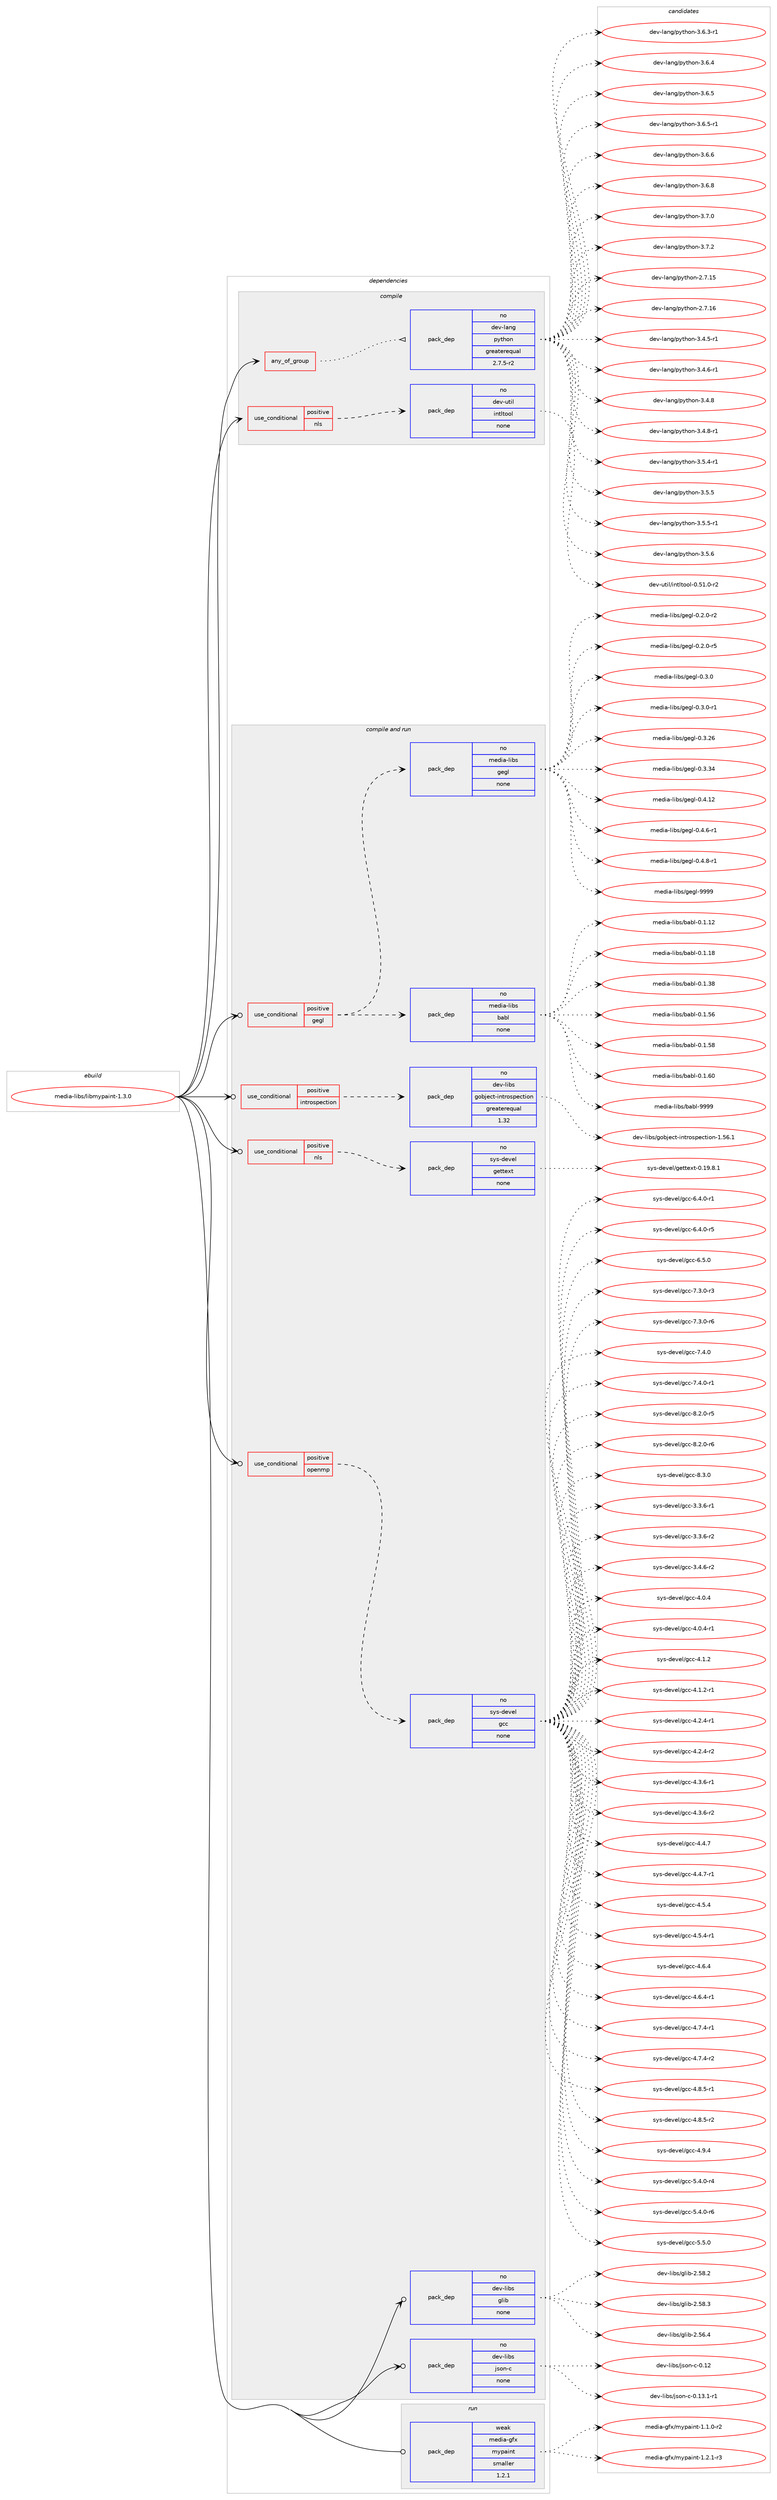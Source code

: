 digraph prolog {

# *************
# Graph options
# *************

newrank=true;
concentrate=true;
compound=true;
graph [rankdir=LR,fontname=Helvetica,fontsize=10,ranksep=1.5];#, ranksep=2.5, nodesep=0.2];
edge  [arrowhead=vee];
node  [fontname=Helvetica,fontsize=10];

# **********
# The ebuild
# **********

subgraph cluster_leftcol {
color=gray;
rank=same;
label=<<i>ebuild</i>>;
id [label="media-libs/libmypaint-1.3.0", color=red, width=4, href="../media-libs/libmypaint-1.3.0.svg"];
}

# ****************
# The dependencies
# ****************

subgraph cluster_midcol {
color=gray;
label=<<i>dependencies</i>>;
subgraph cluster_compile {
fillcolor="#eeeeee";
style=filled;
label=<<i>compile</i>>;
subgraph any25120 {
dependency1613242 [label=<<TABLE BORDER="0" CELLBORDER="1" CELLSPACING="0" CELLPADDING="4"><TR><TD CELLPADDING="10">any_of_group</TD></TR></TABLE>>, shape=none, color=red];subgraph pack1152888 {
dependency1613243 [label=<<TABLE BORDER="0" CELLBORDER="1" CELLSPACING="0" CELLPADDING="4" WIDTH="220"><TR><TD ROWSPAN="6" CELLPADDING="30">pack_dep</TD></TR><TR><TD WIDTH="110">no</TD></TR><TR><TD>dev-lang</TD></TR><TR><TD>python</TD></TR><TR><TD>greaterequal</TD></TR><TR><TD>2.7.5-r2</TD></TR></TABLE>>, shape=none, color=blue];
}
dependency1613242:e -> dependency1613243:w [weight=20,style="dotted",arrowhead="oinv"];
}
id:e -> dependency1613242:w [weight=20,style="solid",arrowhead="vee"];
subgraph cond434535 {
dependency1613244 [label=<<TABLE BORDER="0" CELLBORDER="1" CELLSPACING="0" CELLPADDING="4"><TR><TD ROWSPAN="3" CELLPADDING="10">use_conditional</TD></TR><TR><TD>positive</TD></TR><TR><TD>nls</TD></TR></TABLE>>, shape=none, color=red];
subgraph pack1152889 {
dependency1613245 [label=<<TABLE BORDER="0" CELLBORDER="1" CELLSPACING="0" CELLPADDING="4" WIDTH="220"><TR><TD ROWSPAN="6" CELLPADDING="30">pack_dep</TD></TR><TR><TD WIDTH="110">no</TD></TR><TR><TD>dev-util</TD></TR><TR><TD>intltool</TD></TR><TR><TD>none</TD></TR><TR><TD></TD></TR></TABLE>>, shape=none, color=blue];
}
dependency1613244:e -> dependency1613245:w [weight=20,style="dashed",arrowhead="vee"];
}
id:e -> dependency1613244:w [weight=20,style="solid",arrowhead="vee"];
}
subgraph cluster_compileandrun {
fillcolor="#eeeeee";
style=filled;
label=<<i>compile and run</i>>;
subgraph cond434536 {
dependency1613246 [label=<<TABLE BORDER="0" CELLBORDER="1" CELLSPACING="0" CELLPADDING="4"><TR><TD ROWSPAN="3" CELLPADDING="10">use_conditional</TD></TR><TR><TD>positive</TD></TR><TR><TD>gegl</TD></TR></TABLE>>, shape=none, color=red];
subgraph pack1152890 {
dependency1613247 [label=<<TABLE BORDER="0" CELLBORDER="1" CELLSPACING="0" CELLPADDING="4" WIDTH="220"><TR><TD ROWSPAN="6" CELLPADDING="30">pack_dep</TD></TR><TR><TD WIDTH="110">no</TD></TR><TR><TD>media-libs</TD></TR><TR><TD>babl</TD></TR><TR><TD>none</TD></TR><TR><TD></TD></TR></TABLE>>, shape=none, color=blue];
}
dependency1613246:e -> dependency1613247:w [weight=20,style="dashed",arrowhead="vee"];
subgraph pack1152891 {
dependency1613248 [label=<<TABLE BORDER="0" CELLBORDER="1" CELLSPACING="0" CELLPADDING="4" WIDTH="220"><TR><TD ROWSPAN="6" CELLPADDING="30">pack_dep</TD></TR><TR><TD WIDTH="110">no</TD></TR><TR><TD>media-libs</TD></TR><TR><TD>gegl</TD></TR><TR><TD>none</TD></TR><TR><TD></TD></TR></TABLE>>, shape=none, color=blue];
}
dependency1613246:e -> dependency1613248:w [weight=20,style="dashed",arrowhead="vee"];
}
id:e -> dependency1613246:w [weight=20,style="solid",arrowhead="odotvee"];
subgraph cond434537 {
dependency1613249 [label=<<TABLE BORDER="0" CELLBORDER="1" CELLSPACING="0" CELLPADDING="4"><TR><TD ROWSPAN="3" CELLPADDING="10">use_conditional</TD></TR><TR><TD>positive</TD></TR><TR><TD>introspection</TD></TR></TABLE>>, shape=none, color=red];
subgraph pack1152892 {
dependency1613250 [label=<<TABLE BORDER="0" CELLBORDER="1" CELLSPACING="0" CELLPADDING="4" WIDTH="220"><TR><TD ROWSPAN="6" CELLPADDING="30">pack_dep</TD></TR><TR><TD WIDTH="110">no</TD></TR><TR><TD>dev-libs</TD></TR><TR><TD>gobject-introspection</TD></TR><TR><TD>greaterequal</TD></TR><TR><TD>1.32</TD></TR></TABLE>>, shape=none, color=blue];
}
dependency1613249:e -> dependency1613250:w [weight=20,style="dashed",arrowhead="vee"];
}
id:e -> dependency1613249:w [weight=20,style="solid",arrowhead="odotvee"];
subgraph cond434538 {
dependency1613251 [label=<<TABLE BORDER="0" CELLBORDER="1" CELLSPACING="0" CELLPADDING="4"><TR><TD ROWSPAN="3" CELLPADDING="10">use_conditional</TD></TR><TR><TD>positive</TD></TR><TR><TD>nls</TD></TR></TABLE>>, shape=none, color=red];
subgraph pack1152893 {
dependency1613252 [label=<<TABLE BORDER="0" CELLBORDER="1" CELLSPACING="0" CELLPADDING="4" WIDTH="220"><TR><TD ROWSPAN="6" CELLPADDING="30">pack_dep</TD></TR><TR><TD WIDTH="110">no</TD></TR><TR><TD>sys-devel</TD></TR><TR><TD>gettext</TD></TR><TR><TD>none</TD></TR><TR><TD></TD></TR></TABLE>>, shape=none, color=blue];
}
dependency1613251:e -> dependency1613252:w [weight=20,style="dashed",arrowhead="vee"];
}
id:e -> dependency1613251:w [weight=20,style="solid",arrowhead="odotvee"];
subgraph cond434539 {
dependency1613253 [label=<<TABLE BORDER="0" CELLBORDER="1" CELLSPACING="0" CELLPADDING="4"><TR><TD ROWSPAN="3" CELLPADDING="10">use_conditional</TD></TR><TR><TD>positive</TD></TR><TR><TD>openmp</TD></TR></TABLE>>, shape=none, color=red];
subgraph pack1152894 {
dependency1613254 [label=<<TABLE BORDER="0" CELLBORDER="1" CELLSPACING="0" CELLPADDING="4" WIDTH="220"><TR><TD ROWSPAN="6" CELLPADDING="30">pack_dep</TD></TR><TR><TD WIDTH="110">no</TD></TR><TR><TD>sys-devel</TD></TR><TR><TD>gcc</TD></TR><TR><TD>none</TD></TR><TR><TD></TD></TR></TABLE>>, shape=none, color=blue];
}
dependency1613253:e -> dependency1613254:w [weight=20,style="dashed",arrowhead="vee"];
}
id:e -> dependency1613253:w [weight=20,style="solid",arrowhead="odotvee"];
subgraph pack1152895 {
dependency1613255 [label=<<TABLE BORDER="0" CELLBORDER="1" CELLSPACING="0" CELLPADDING="4" WIDTH="220"><TR><TD ROWSPAN="6" CELLPADDING="30">pack_dep</TD></TR><TR><TD WIDTH="110">no</TD></TR><TR><TD>dev-libs</TD></TR><TR><TD>glib</TD></TR><TR><TD>none</TD></TR><TR><TD></TD></TR></TABLE>>, shape=none, color=blue];
}
id:e -> dependency1613255:w [weight=20,style="solid",arrowhead="odotvee"];
subgraph pack1152896 {
dependency1613256 [label=<<TABLE BORDER="0" CELLBORDER="1" CELLSPACING="0" CELLPADDING="4" WIDTH="220"><TR><TD ROWSPAN="6" CELLPADDING="30">pack_dep</TD></TR><TR><TD WIDTH="110">no</TD></TR><TR><TD>dev-libs</TD></TR><TR><TD>json-c</TD></TR><TR><TD>none</TD></TR><TR><TD></TD></TR></TABLE>>, shape=none, color=blue];
}
id:e -> dependency1613256:w [weight=20,style="solid",arrowhead="odotvee"];
}
subgraph cluster_run {
fillcolor="#eeeeee";
style=filled;
label=<<i>run</i>>;
subgraph pack1152897 {
dependency1613257 [label=<<TABLE BORDER="0" CELLBORDER="1" CELLSPACING="0" CELLPADDING="4" WIDTH="220"><TR><TD ROWSPAN="6" CELLPADDING="30">pack_dep</TD></TR><TR><TD WIDTH="110">weak</TD></TR><TR><TD>media-gfx</TD></TR><TR><TD>mypaint</TD></TR><TR><TD>smaller</TD></TR><TR><TD>1.2.1</TD></TR></TABLE>>, shape=none, color=blue];
}
id:e -> dependency1613257:w [weight=20,style="solid",arrowhead="odot"];
}
}

# **************
# The candidates
# **************

subgraph cluster_choices {
rank=same;
color=gray;
label=<<i>candidates</i>>;

subgraph choice1152888 {
color=black;
nodesep=1;
choice10010111845108971101034711212111610411111045504655464953 [label="dev-lang/python-2.7.15", color=red, width=4,href="../dev-lang/python-2.7.15.svg"];
choice10010111845108971101034711212111610411111045504655464954 [label="dev-lang/python-2.7.16", color=red, width=4,href="../dev-lang/python-2.7.16.svg"];
choice1001011184510897110103471121211161041111104551465246534511449 [label="dev-lang/python-3.4.5-r1", color=red, width=4,href="../dev-lang/python-3.4.5-r1.svg"];
choice1001011184510897110103471121211161041111104551465246544511449 [label="dev-lang/python-3.4.6-r1", color=red, width=4,href="../dev-lang/python-3.4.6-r1.svg"];
choice100101118451089711010347112121116104111110455146524656 [label="dev-lang/python-3.4.8", color=red, width=4,href="../dev-lang/python-3.4.8.svg"];
choice1001011184510897110103471121211161041111104551465246564511449 [label="dev-lang/python-3.4.8-r1", color=red, width=4,href="../dev-lang/python-3.4.8-r1.svg"];
choice1001011184510897110103471121211161041111104551465346524511449 [label="dev-lang/python-3.5.4-r1", color=red, width=4,href="../dev-lang/python-3.5.4-r1.svg"];
choice100101118451089711010347112121116104111110455146534653 [label="dev-lang/python-3.5.5", color=red, width=4,href="../dev-lang/python-3.5.5.svg"];
choice1001011184510897110103471121211161041111104551465346534511449 [label="dev-lang/python-3.5.5-r1", color=red, width=4,href="../dev-lang/python-3.5.5-r1.svg"];
choice100101118451089711010347112121116104111110455146534654 [label="dev-lang/python-3.5.6", color=red, width=4,href="../dev-lang/python-3.5.6.svg"];
choice1001011184510897110103471121211161041111104551465446514511449 [label="dev-lang/python-3.6.3-r1", color=red, width=4,href="../dev-lang/python-3.6.3-r1.svg"];
choice100101118451089711010347112121116104111110455146544652 [label="dev-lang/python-3.6.4", color=red, width=4,href="../dev-lang/python-3.6.4.svg"];
choice100101118451089711010347112121116104111110455146544653 [label="dev-lang/python-3.6.5", color=red, width=4,href="../dev-lang/python-3.6.5.svg"];
choice1001011184510897110103471121211161041111104551465446534511449 [label="dev-lang/python-3.6.5-r1", color=red, width=4,href="../dev-lang/python-3.6.5-r1.svg"];
choice100101118451089711010347112121116104111110455146544654 [label="dev-lang/python-3.6.6", color=red, width=4,href="../dev-lang/python-3.6.6.svg"];
choice100101118451089711010347112121116104111110455146544656 [label="dev-lang/python-3.6.8", color=red, width=4,href="../dev-lang/python-3.6.8.svg"];
choice100101118451089711010347112121116104111110455146554648 [label="dev-lang/python-3.7.0", color=red, width=4,href="../dev-lang/python-3.7.0.svg"];
choice100101118451089711010347112121116104111110455146554650 [label="dev-lang/python-3.7.2", color=red, width=4,href="../dev-lang/python-3.7.2.svg"];
dependency1613243:e -> choice10010111845108971101034711212111610411111045504655464953:w [style=dotted,weight="100"];
dependency1613243:e -> choice10010111845108971101034711212111610411111045504655464954:w [style=dotted,weight="100"];
dependency1613243:e -> choice1001011184510897110103471121211161041111104551465246534511449:w [style=dotted,weight="100"];
dependency1613243:e -> choice1001011184510897110103471121211161041111104551465246544511449:w [style=dotted,weight="100"];
dependency1613243:e -> choice100101118451089711010347112121116104111110455146524656:w [style=dotted,weight="100"];
dependency1613243:e -> choice1001011184510897110103471121211161041111104551465246564511449:w [style=dotted,weight="100"];
dependency1613243:e -> choice1001011184510897110103471121211161041111104551465346524511449:w [style=dotted,weight="100"];
dependency1613243:e -> choice100101118451089711010347112121116104111110455146534653:w [style=dotted,weight="100"];
dependency1613243:e -> choice1001011184510897110103471121211161041111104551465346534511449:w [style=dotted,weight="100"];
dependency1613243:e -> choice100101118451089711010347112121116104111110455146534654:w [style=dotted,weight="100"];
dependency1613243:e -> choice1001011184510897110103471121211161041111104551465446514511449:w [style=dotted,weight="100"];
dependency1613243:e -> choice100101118451089711010347112121116104111110455146544652:w [style=dotted,weight="100"];
dependency1613243:e -> choice100101118451089711010347112121116104111110455146544653:w [style=dotted,weight="100"];
dependency1613243:e -> choice1001011184510897110103471121211161041111104551465446534511449:w [style=dotted,weight="100"];
dependency1613243:e -> choice100101118451089711010347112121116104111110455146544654:w [style=dotted,weight="100"];
dependency1613243:e -> choice100101118451089711010347112121116104111110455146544656:w [style=dotted,weight="100"];
dependency1613243:e -> choice100101118451089711010347112121116104111110455146554648:w [style=dotted,weight="100"];
dependency1613243:e -> choice100101118451089711010347112121116104111110455146554650:w [style=dotted,weight="100"];
}
subgraph choice1152889 {
color=black;
nodesep=1;
choice1001011184511711610510847105110116108116111111108454846534946484511450 [label="dev-util/intltool-0.51.0-r2", color=red, width=4,href="../dev-util/intltool-0.51.0-r2.svg"];
dependency1613245:e -> choice1001011184511711610510847105110116108116111111108454846534946484511450:w [style=dotted,weight="100"];
}
subgraph choice1152890 {
color=black;
nodesep=1;
choice1091011001059745108105981154798979810845484649464950 [label="media-libs/babl-0.1.12", color=red, width=4,href="../media-libs/babl-0.1.12.svg"];
choice1091011001059745108105981154798979810845484649464956 [label="media-libs/babl-0.1.18", color=red, width=4,href="../media-libs/babl-0.1.18.svg"];
choice1091011001059745108105981154798979810845484649465156 [label="media-libs/babl-0.1.38", color=red, width=4,href="../media-libs/babl-0.1.38.svg"];
choice1091011001059745108105981154798979810845484649465354 [label="media-libs/babl-0.1.56", color=red, width=4,href="../media-libs/babl-0.1.56.svg"];
choice1091011001059745108105981154798979810845484649465356 [label="media-libs/babl-0.1.58", color=red, width=4,href="../media-libs/babl-0.1.58.svg"];
choice1091011001059745108105981154798979810845484649465448 [label="media-libs/babl-0.1.60", color=red, width=4,href="../media-libs/babl-0.1.60.svg"];
choice109101100105974510810598115479897981084557575757 [label="media-libs/babl-9999", color=red, width=4,href="../media-libs/babl-9999.svg"];
dependency1613247:e -> choice1091011001059745108105981154798979810845484649464950:w [style=dotted,weight="100"];
dependency1613247:e -> choice1091011001059745108105981154798979810845484649464956:w [style=dotted,weight="100"];
dependency1613247:e -> choice1091011001059745108105981154798979810845484649465156:w [style=dotted,weight="100"];
dependency1613247:e -> choice1091011001059745108105981154798979810845484649465354:w [style=dotted,weight="100"];
dependency1613247:e -> choice1091011001059745108105981154798979810845484649465356:w [style=dotted,weight="100"];
dependency1613247:e -> choice1091011001059745108105981154798979810845484649465448:w [style=dotted,weight="100"];
dependency1613247:e -> choice109101100105974510810598115479897981084557575757:w [style=dotted,weight="100"];
}
subgraph choice1152891 {
color=black;
nodesep=1;
choice109101100105974510810598115471031011031084548465046484511450 [label="media-libs/gegl-0.2.0-r2", color=red, width=4,href="../media-libs/gegl-0.2.0-r2.svg"];
choice109101100105974510810598115471031011031084548465046484511453 [label="media-libs/gegl-0.2.0-r5", color=red, width=4,href="../media-libs/gegl-0.2.0-r5.svg"];
choice10910110010597451081059811547103101103108454846514648 [label="media-libs/gegl-0.3.0", color=red, width=4,href="../media-libs/gegl-0.3.0.svg"];
choice109101100105974510810598115471031011031084548465146484511449 [label="media-libs/gegl-0.3.0-r1", color=red, width=4,href="../media-libs/gegl-0.3.0-r1.svg"];
choice1091011001059745108105981154710310110310845484651465054 [label="media-libs/gegl-0.3.26", color=red, width=4,href="../media-libs/gegl-0.3.26.svg"];
choice1091011001059745108105981154710310110310845484651465152 [label="media-libs/gegl-0.3.34", color=red, width=4,href="../media-libs/gegl-0.3.34.svg"];
choice1091011001059745108105981154710310110310845484652464950 [label="media-libs/gegl-0.4.12", color=red, width=4,href="../media-libs/gegl-0.4.12.svg"];
choice109101100105974510810598115471031011031084548465246544511449 [label="media-libs/gegl-0.4.6-r1", color=red, width=4,href="../media-libs/gegl-0.4.6-r1.svg"];
choice109101100105974510810598115471031011031084548465246564511449 [label="media-libs/gegl-0.4.8-r1", color=red, width=4,href="../media-libs/gegl-0.4.8-r1.svg"];
choice109101100105974510810598115471031011031084557575757 [label="media-libs/gegl-9999", color=red, width=4,href="../media-libs/gegl-9999.svg"];
dependency1613248:e -> choice109101100105974510810598115471031011031084548465046484511450:w [style=dotted,weight="100"];
dependency1613248:e -> choice109101100105974510810598115471031011031084548465046484511453:w [style=dotted,weight="100"];
dependency1613248:e -> choice10910110010597451081059811547103101103108454846514648:w [style=dotted,weight="100"];
dependency1613248:e -> choice109101100105974510810598115471031011031084548465146484511449:w [style=dotted,weight="100"];
dependency1613248:e -> choice1091011001059745108105981154710310110310845484651465054:w [style=dotted,weight="100"];
dependency1613248:e -> choice1091011001059745108105981154710310110310845484651465152:w [style=dotted,weight="100"];
dependency1613248:e -> choice1091011001059745108105981154710310110310845484652464950:w [style=dotted,weight="100"];
dependency1613248:e -> choice109101100105974510810598115471031011031084548465246544511449:w [style=dotted,weight="100"];
dependency1613248:e -> choice109101100105974510810598115471031011031084548465246564511449:w [style=dotted,weight="100"];
dependency1613248:e -> choice109101100105974510810598115471031011031084557575757:w [style=dotted,weight="100"];
}
subgraph choice1152892 {
color=black;
nodesep=1;
choice1001011184510810598115471031119810610199116451051101161141111151121019911610511111045494653544649 [label="dev-libs/gobject-introspection-1.56.1", color=red, width=4,href="../dev-libs/gobject-introspection-1.56.1.svg"];
dependency1613250:e -> choice1001011184510810598115471031119810610199116451051101161141111151121019911610511111045494653544649:w [style=dotted,weight="100"];
}
subgraph choice1152893 {
color=black;
nodesep=1;
choice1151211154510010111810110847103101116116101120116454846495746564649 [label="sys-devel/gettext-0.19.8.1", color=red, width=4,href="../sys-devel/gettext-0.19.8.1.svg"];
dependency1613252:e -> choice1151211154510010111810110847103101116116101120116454846495746564649:w [style=dotted,weight="100"];
}
subgraph choice1152894 {
color=black;
nodesep=1;
choice115121115451001011181011084710399994551465146544511449 [label="sys-devel/gcc-3.3.6-r1", color=red, width=4,href="../sys-devel/gcc-3.3.6-r1.svg"];
choice115121115451001011181011084710399994551465146544511450 [label="sys-devel/gcc-3.3.6-r2", color=red, width=4,href="../sys-devel/gcc-3.3.6-r2.svg"];
choice115121115451001011181011084710399994551465246544511450 [label="sys-devel/gcc-3.4.6-r2", color=red, width=4,href="../sys-devel/gcc-3.4.6-r2.svg"];
choice11512111545100101118101108471039999455246484652 [label="sys-devel/gcc-4.0.4", color=red, width=4,href="../sys-devel/gcc-4.0.4.svg"];
choice115121115451001011181011084710399994552464846524511449 [label="sys-devel/gcc-4.0.4-r1", color=red, width=4,href="../sys-devel/gcc-4.0.4-r1.svg"];
choice11512111545100101118101108471039999455246494650 [label="sys-devel/gcc-4.1.2", color=red, width=4,href="../sys-devel/gcc-4.1.2.svg"];
choice115121115451001011181011084710399994552464946504511449 [label="sys-devel/gcc-4.1.2-r1", color=red, width=4,href="../sys-devel/gcc-4.1.2-r1.svg"];
choice115121115451001011181011084710399994552465046524511449 [label="sys-devel/gcc-4.2.4-r1", color=red, width=4,href="../sys-devel/gcc-4.2.4-r1.svg"];
choice115121115451001011181011084710399994552465046524511450 [label="sys-devel/gcc-4.2.4-r2", color=red, width=4,href="../sys-devel/gcc-4.2.4-r2.svg"];
choice115121115451001011181011084710399994552465146544511449 [label="sys-devel/gcc-4.3.6-r1", color=red, width=4,href="../sys-devel/gcc-4.3.6-r1.svg"];
choice115121115451001011181011084710399994552465146544511450 [label="sys-devel/gcc-4.3.6-r2", color=red, width=4,href="../sys-devel/gcc-4.3.6-r2.svg"];
choice11512111545100101118101108471039999455246524655 [label="sys-devel/gcc-4.4.7", color=red, width=4,href="../sys-devel/gcc-4.4.7.svg"];
choice115121115451001011181011084710399994552465246554511449 [label="sys-devel/gcc-4.4.7-r1", color=red, width=4,href="../sys-devel/gcc-4.4.7-r1.svg"];
choice11512111545100101118101108471039999455246534652 [label="sys-devel/gcc-4.5.4", color=red, width=4,href="../sys-devel/gcc-4.5.4.svg"];
choice115121115451001011181011084710399994552465346524511449 [label="sys-devel/gcc-4.5.4-r1", color=red, width=4,href="../sys-devel/gcc-4.5.4-r1.svg"];
choice11512111545100101118101108471039999455246544652 [label="sys-devel/gcc-4.6.4", color=red, width=4,href="../sys-devel/gcc-4.6.4.svg"];
choice115121115451001011181011084710399994552465446524511449 [label="sys-devel/gcc-4.6.4-r1", color=red, width=4,href="../sys-devel/gcc-4.6.4-r1.svg"];
choice115121115451001011181011084710399994552465546524511449 [label="sys-devel/gcc-4.7.4-r1", color=red, width=4,href="../sys-devel/gcc-4.7.4-r1.svg"];
choice115121115451001011181011084710399994552465546524511450 [label="sys-devel/gcc-4.7.4-r2", color=red, width=4,href="../sys-devel/gcc-4.7.4-r2.svg"];
choice115121115451001011181011084710399994552465646534511449 [label="sys-devel/gcc-4.8.5-r1", color=red, width=4,href="../sys-devel/gcc-4.8.5-r1.svg"];
choice115121115451001011181011084710399994552465646534511450 [label="sys-devel/gcc-4.8.5-r2", color=red, width=4,href="../sys-devel/gcc-4.8.5-r2.svg"];
choice11512111545100101118101108471039999455246574652 [label="sys-devel/gcc-4.9.4", color=red, width=4,href="../sys-devel/gcc-4.9.4.svg"];
choice115121115451001011181011084710399994553465246484511452 [label="sys-devel/gcc-5.4.0-r4", color=red, width=4,href="../sys-devel/gcc-5.4.0-r4.svg"];
choice115121115451001011181011084710399994553465246484511454 [label="sys-devel/gcc-5.4.0-r6", color=red, width=4,href="../sys-devel/gcc-5.4.0-r6.svg"];
choice11512111545100101118101108471039999455346534648 [label="sys-devel/gcc-5.5.0", color=red, width=4,href="../sys-devel/gcc-5.5.0.svg"];
choice115121115451001011181011084710399994554465246484511449 [label="sys-devel/gcc-6.4.0-r1", color=red, width=4,href="../sys-devel/gcc-6.4.0-r1.svg"];
choice115121115451001011181011084710399994554465246484511453 [label="sys-devel/gcc-6.4.0-r5", color=red, width=4,href="../sys-devel/gcc-6.4.0-r5.svg"];
choice11512111545100101118101108471039999455446534648 [label="sys-devel/gcc-6.5.0", color=red, width=4,href="../sys-devel/gcc-6.5.0.svg"];
choice115121115451001011181011084710399994555465146484511451 [label="sys-devel/gcc-7.3.0-r3", color=red, width=4,href="../sys-devel/gcc-7.3.0-r3.svg"];
choice115121115451001011181011084710399994555465146484511454 [label="sys-devel/gcc-7.3.0-r6", color=red, width=4,href="../sys-devel/gcc-7.3.0-r6.svg"];
choice11512111545100101118101108471039999455546524648 [label="sys-devel/gcc-7.4.0", color=red, width=4,href="../sys-devel/gcc-7.4.0.svg"];
choice115121115451001011181011084710399994555465246484511449 [label="sys-devel/gcc-7.4.0-r1", color=red, width=4,href="../sys-devel/gcc-7.4.0-r1.svg"];
choice115121115451001011181011084710399994556465046484511453 [label="sys-devel/gcc-8.2.0-r5", color=red, width=4,href="../sys-devel/gcc-8.2.0-r5.svg"];
choice115121115451001011181011084710399994556465046484511454 [label="sys-devel/gcc-8.2.0-r6", color=red, width=4,href="../sys-devel/gcc-8.2.0-r6.svg"];
choice11512111545100101118101108471039999455646514648 [label="sys-devel/gcc-8.3.0", color=red, width=4,href="../sys-devel/gcc-8.3.0.svg"];
dependency1613254:e -> choice115121115451001011181011084710399994551465146544511449:w [style=dotted,weight="100"];
dependency1613254:e -> choice115121115451001011181011084710399994551465146544511450:w [style=dotted,weight="100"];
dependency1613254:e -> choice115121115451001011181011084710399994551465246544511450:w [style=dotted,weight="100"];
dependency1613254:e -> choice11512111545100101118101108471039999455246484652:w [style=dotted,weight="100"];
dependency1613254:e -> choice115121115451001011181011084710399994552464846524511449:w [style=dotted,weight="100"];
dependency1613254:e -> choice11512111545100101118101108471039999455246494650:w [style=dotted,weight="100"];
dependency1613254:e -> choice115121115451001011181011084710399994552464946504511449:w [style=dotted,weight="100"];
dependency1613254:e -> choice115121115451001011181011084710399994552465046524511449:w [style=dotted,weight="100"];
dependency1613254:e -> choice115121115451001011181011084710399994552465046524511450:w [style=dotted,weight="100"];
dependency1613254:e -> choice115121115451001011181011084710399994552465146544511449:w [style=dotted,weight="100"];
dependency1613254:e -> choice115121115451001011181011084710399994552465146544511450:w [style=dotted,weight="100"];
dependency1613254:e -> choice11512111545100101118101108471039999455246524655:w [style=dotted,weight="100"];
dependency1613254:e -> choice115121115451001011181011084710399994552465246554511449:w [style=dotted,weight="100"];
dependency1613254:e -> choice11512111545100101118101108471039999455246534652:w [style=dotted,weight="100"];
dependency1613254:e -> choice115121115451001011181011084710399994552465346524511449:w [style=dotted,weight="100"];
dependency1613254:e -> choice11512111545100101118101108471039999455246544652:w [style=dotted,weight="100"];
dependency1613254:e -> choice115121115451001011181011084710399994552465446524511449:w [style=dotted,weight="100"];
dependency1613254:e -> choice115121115451001011181011084710399994552465546524511449:w [style=dotted,weight="100"];
dependency1613254:e -> choice115121115451001011181011084710399994552465546524511450:w [style=dotted,weight="100"];
dependency1613254:e -> choice115121115451001011181011084710399994552465646534511449:w [style=dotted,weight="100"];
dependency1613254:e -> choice115121115451001011181011084710399994552465646534511450:w [style=dotted,weight="100"];
dependency1613254:e -> choice11512111545100101118101108471039999455246574652:w [style=dotted,weight="100"];
dependency1613254:e -> choice115121115451001011181011084710399994553465246484511452:w [style=dotted,weight="100"];
dependency1613254:e -> choice115121115451001011181011084710399994553465246484511454:w [style=dotted,weight="100"];
dependency1613254:e -> choice11512111545100101118101108471039999455346534648:w [style=dotted,weight="100"];
dependency1613254:e -> choice115121115451001011181011084710399994554465246484511449:w [style=dotted,weight="100"];
dependency1613254:e -> choice115121115451001011181011084710399994554465246484511453:w [style=dotted,weight="100"];
dependency1613254:e -> choice11512111545100101118101108471039999455446534648:w [style=dotted,weight="100"];
dependency1613254:e -> choice115121115451001011181011084710399994555465146484511451:w [style=dotted,weight="100"];
dependency1613254:e -> choice115121115451001011181011084710399994555465146484511454:w [style=dotted,weight="100"];
dependency1613254:e -> choice11512111545100101118101108471039999455546524648:w [style=dotted,weight="100"];
dependency1613254:e -> choice115121115451001011181011084710399994555465246484511449:w [style=dotted,weight="100"];
dependency1613254:e -> choice115121115451001011181011084710399994556465046484511453:w [style=dotted,weight="100"];
dependency1613254:e -> choice115121115451001011181011084710399994556465046484511454:w [style=dotted,weight="100"];
dependency1613254:e -> choice11512111545100101118101108471039999455646514648:w [style=dotted,weight="100"];
}
subgraph choice1152895 {
color=black;
nodesep=1;
choice1001011184510810598115471031081059845504653544652 [label="dev-libs/glib-2.56.4", color=red, width=4,href="../dev-libs/glib-2.56.4.svg"];
choice1001011184510810598115471031081059845504653564650 [label="dev-libs/glib-2.58.2", color=red, width=4,href="../dev-libs/glib-2.58.2.svg"];
choice1001011184510810598115471031081059845504653564651 [label="dev-libs/glib-2.58.3", color=red, width=4,href="../dev-libs/glib-2.58.3.svg"];
dependency1613255:e -> choice1001011184510810598115471031081059845504653544652:w [style=dotted,weight="100"];
dependency1613255:e -> choice1001011184510810598115471031081059845504653564650:w [style=dotted,weight="100"];
dependency1613255:e -> choice1001011184510810598115471031081059845504653564651:w [style=dotted,weight="100"];
}
subgraph choice1152896 {
color=black;
nodesep=1;
choice10010111845108105981154710611511111045994548464950 [label="dev-libs/json-c-0.12", color=red, width=4,href="../dev-libs/json-c-0.12.svg"];
choice1001011184510810598115471061151111104599454846495146494511449 [label="dev-libs/json-c-0.13.1-r1", color=red, width=4,href="../dev-libs/json-c-0.13.1-r1.svg"];
dependency1613256:e -> choice10010111845108105981154710611511111045994548464950:w [style=dotted,weight="100"];
dependency1613256:e -> choice1001011184510810598115471061151111104599454846495146494511449:w [style=dotted,weight="100"];
}
subgraph choice1152897 {
color=black;
nodesep=1;
choice109101100105974510310212047109121112971051101164549464946484511450 [label="media-gfx/mypaint-1.1.0-r2", color=red, width=4,href="../media-gfx/mypaint-1.1.0-r2.svg"];
choice109101100105974510310212047109121112971051101164549465046494511451 [label="media-gfx/mypaint-1.2.1-r3", color=red, width=4,href="../media-gfx/mypaint-1.2.1-r3.svg"];
dependency1613257:e -> choice109101100105974510310212047109121112971051101164549464946484511450:w [style=dotted,weight="100"];
dependency1613257:e -> choice109101100105974510310212047109121112971051101164549465046494511451:w [style=dotted,weight="100"];
}
}

}

